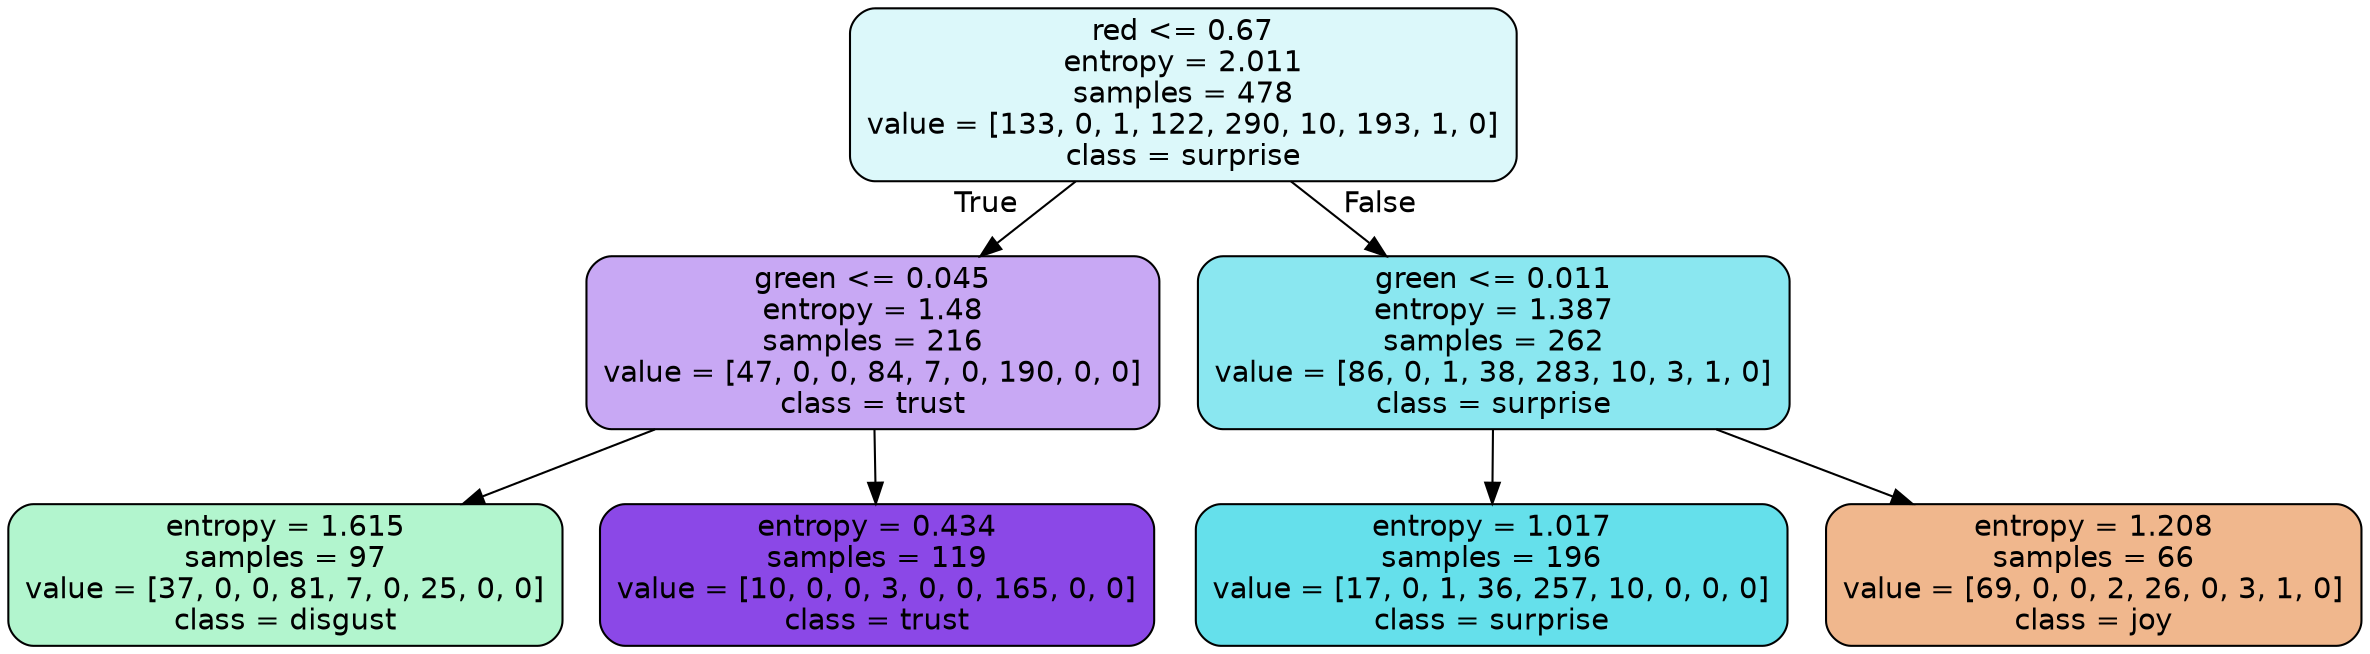 digraph Tree {
node [shape=box, style="filled, rounded", color="black", fontname=helvetica] ;
edge [fontname=helvetica] ;
0 [label="red <= 0.67\nentropy = 2.011\nsamples = 478\nvalue = [133, 0, 1, 122, 290, 10, 193, 1, 0]\nclass = surprise", fillcolor="#39d7e52c"] ;
1 [label="green <= 0.045\nentropy = 1.48\nsamples = 216\nvalue = [47, 0, 0, 84, 7, 0, 190, 0, 0]\nclass = trust", fillcolor="#8139e56f"] ;
0 -> 1 [labeldistance=2.5, labelangle=45, headlabel="True"] ;
2 [label="entropy = 1.615\nsamples = 97\nvalue = [37, 0, 0, 81, 7, 0, 25, 0, 0]\nclass = disgust", fillcolor="#39e58163"] ;
1 -> 2 ;
3 [label="entropy = 0.434\nsamples = 119\nvalue = [10, 0, 0, 3, 0, 0, 165, 0, 0]\nclass = trust", fillcolor="#8139e5eb"] ;
1 -> 3 ;
4 [label="green <= 0.011\nentropy = 1.387\nsamples = 262\nvalue = [86, 0, 1, 38, 283, 10, 3, 1, 0]\nclass = surprise", fillcolor="#39d7e596"] ;
0 -> 4 [labeldistance=2.5, labelangle=-45, headlabel="False"] ;
5 [label="entropy = 1.017\nsamples = 196\nvalue = [17, 0, 1, 36, 257, 10, 0, 0, 0]\nclass = surprise", fillcolor="#39d7e5c6"] ;
4 -> 5 ;
6 [label="entropy = 1.208\nsamples = 66\nvalue = [69, 0, 0, 2, 26, 0, 3, 1, 0]\nclass = joy", fillcolor="#e5813992"] ;
4 -> 6 ;
}